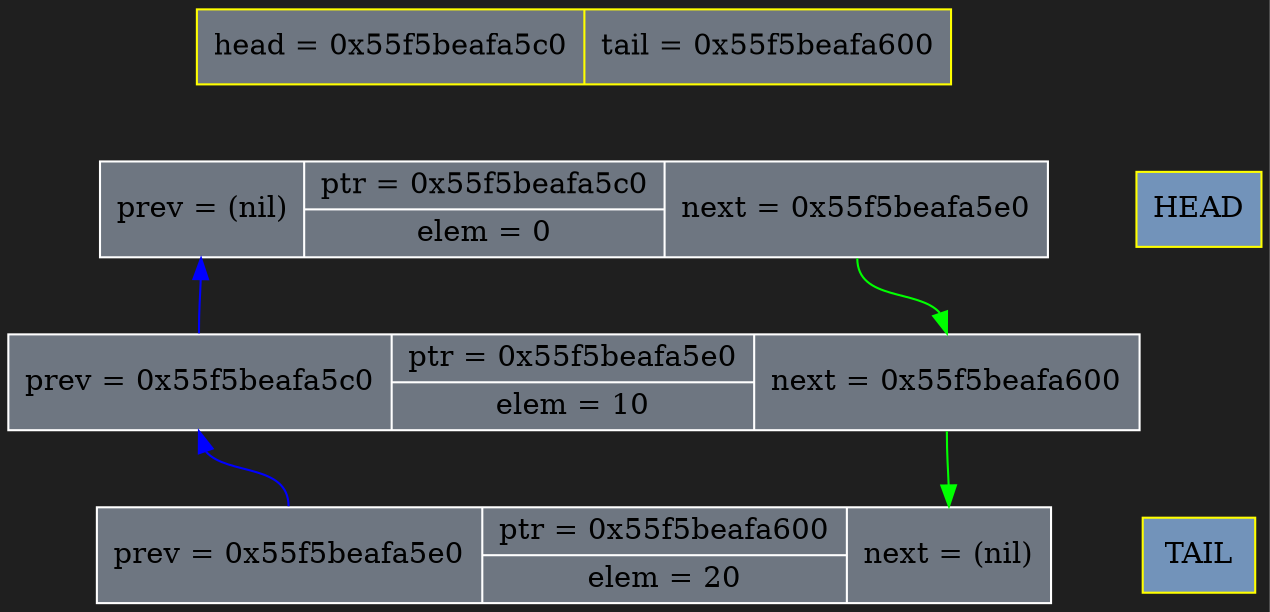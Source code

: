digraph List{
    graph [bgcolor="#1f1f1f"];
    node[color=white, fontcolor="#000000", fontsize=14];
elem_zero [shape="record", style="filled", fillcolor="#6e7681", color=yellow, label=" head = 0x55f5beafa5c0 | tail = 0x55f5beafa600"];
elem_0 [shape="record", style="filled", fillcolor="#6e7681", label=" <p>prev = (nil) | {<i>ptr = 0x55f5beafa5c0 |<e>elem = 0} | <n>next = 0x55f5beafa5e0}"];
elem_1 [shape="record", style="filled", fillcolor="#6e7681", label=" <p>prev = 0x55f5beafa5c0 | {<i>ptr = 0x55f5beafa5e0 |<e>elem = 10} | <n>next = 0x55f5beafa600}"];
elem_2 [shape="record", style="filled", fillcolor="#6e7681", label=" <p>prev = 0x55f5beafa5e0 | {<i>ptr = 0x55f5beafa600 |<e>elem = 20} | <n>next = (nil)}"];
elem_zero->elem_0->elem_1->elem_2 [weight=10000, color=transparent, arrowtail=none];
elem_0:<n>->elem_1:<n> [color=green];
elem_1:<n>->elem_2:<n> [color=green];
elem_1:<p>->elem_0:<p> [color=blue];
elem_2:<p>->elem_1:<p> [color=blue];
head [shape=rect, label="HEAD", color=yellow, fillcolor="#7293ba",style=filled];
tail [shape=rect, label="TAIL", color=yellow, fillcolor="#7293ba",style=filled];
head->tail[weight=100, color=transparent];{rank=same; head; elem_0}
{rank=same; tail; elem_2}
}

